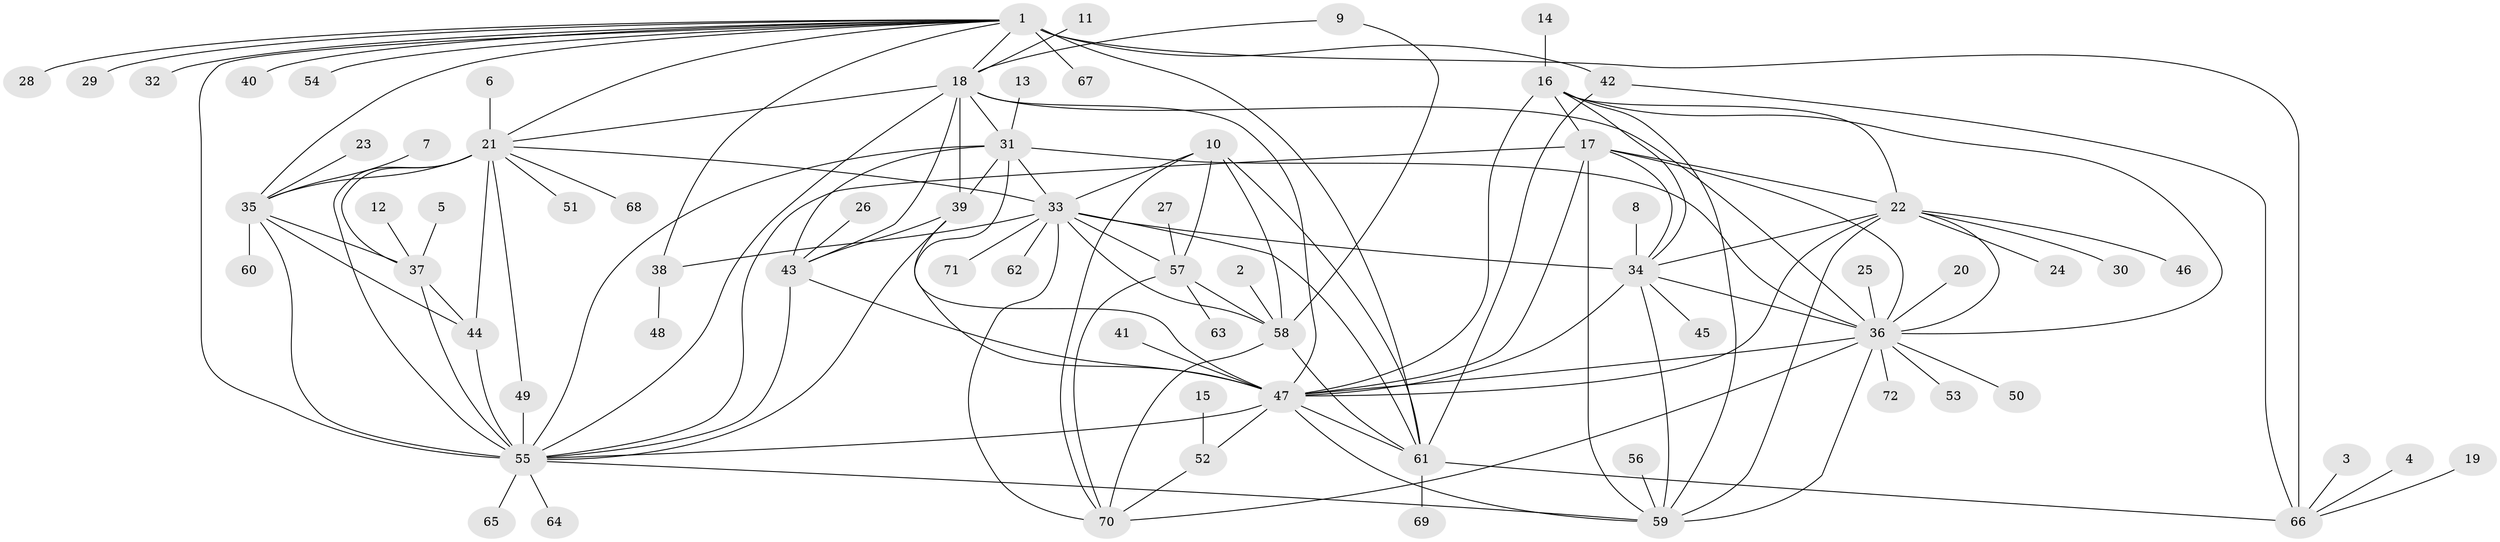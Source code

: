 // original degree distribution, {15: 0.006944444444444444, 9: 0.05555555555555555, 7: 0.027777777777777776, 6: 0.027777777777777776, 11: 0.034722222222222224, 12: 0.027777777777777776, 8: 0.013888888888888888, 13: 0.006944444444444444, 10: 0.041666666666666664, 2: 0.1111111111111111, 1: 0.5833333333333334, 3: 0.04861111111111111, 5: 0.013888888888888888}
// Generated by graph-tools (version 1.1) at 2025/26/03/09/25 03:26:34]
// undirected, 72 vertices, 130 edges
graph export_dot {
graph [start="1"]
  node [color=gray90,style=filled];
  1;
  2;
  3;
  4;
  5;
  6;
  7;
  8;
  9;
  10;
  11;
  12;
  13;
  14;
  15;
  16;
  17;
  18;
  19;
  20;
  21;
  22;
  23;
  24;
  25;
  26;
  27;
  28;
  29;
  30;
  31;
  32;
  33;
  34;
  35;
  36;
  37;
  38;
  39;
  40;
  41;
  42;
  43;
  44;
  45;
  46;
  47;
  48;
  49;
  50;
  51;
  52;
  53;
  54;
  55;
  56;
  57;
  58;
  59;
  60;
  61;
  62;
  63;
  64;
  65;
  66;
  67;
  68;
  69;
  70;
  71;
  72;
  1 -- 18 [weight=1.0];
  1 -- 21 [weight=2.0];
  1 -- 28 [weight=1.0];
  1 -- 29 [weight=1.0];
  1 -- 32 [weight=1.0];
  1 -- 35 [weight=1.0];
  1 -- 38 [weight=1.0];
  1 -- 40 [weight=1.0];
  1 -- 42 [weight=4.0];
  1 -- 54 [weight=1.0];
  1 -- 55 [weight=2.0];
  1 -- 61 [weight=4.0];
  1 -- 66 [weight=4.0];
  1 -- 67 [weight=1.0];
  2 -- 58 [weight=1.0];
  3 -- 66 [weight=1.0];
  4 -- 66 [weight=1.0];
  5 -- 37 [weight=1.0];
  6 -- 21 [weight=1.0];
  7 -- 35 [weight=1.0];
  8 -- 34 [weight=1.0];
  9 -- 18 [weight=1.0];
  9 -- 58 [weight=1.0];
  10 -- 33 [weight=2.0];
  10 -- 57 [weight=2.0];
  10 -- 58 [weight=4.0];
  10 -- 61 [weight=1.0];
  10 -- 70 [weight=2.0];
  11 -- 18 [weight=1.0];
  12 -- 37 [weight=1.0];
  13 -- 31 [weight=1.0];
  14 -- 16 [weight=1.0];
  15 -- 52 [weight=1.0];
  16 -- 17 [weight=1.0];
  16 -- 22 [weight=1.0];
  16 -- 34 [weight=1.0];
  16 -- 36 [weight=1.0];
  16 -- 47 [weight=1.0];
  16 -- 59 [weight=1.0];
  17 -- 22 [weight=1.0];
  17 -- 34 [weight=1.0];
  17 -- 36 [weight=1.0];
  17 -- 47 [weight=1.0];
  17 -- 55 [weight=1.0];
  17 -- 59 [weight=1.0];
  18 -- 21 [weight=1.0];
  18 -- 31 [weight=1.0];
  18 -- 36 [weight=1.0];
  18 -- 39 [weight=2.0];
  18 -- 43 [weight=1.0];
  18 -- 47 [weight=1.0];
  18 -- 55 [weight=1.0];
  19 -- 66 [weight=1.0];
  20 -- 36 [weight=1.0];
  21 -- 33 [weight=1.0];
  21 -- 35 [weight=2.0];
  21 -- 37 [weight=2.0];
  21 -- 44 [weight=4.0];
  21 -- 49 [weight=1.0];
  21 -- 51 [weight=1.0];
  21 -- 55 [weight=2.0];
  21 -- 68 [weight=1.0];
  22 -- 24 [weight=1.0];
  22 -- 30 [weight=1.0];
  22 -- 34 [weight=1.0];
  22 -- 36 [weight=1.0];
  22 -- 46 [weight=1.0];
  22 -- 47 [weight=1.0];
  22 -- 59 [weight=1.0];
  23 -- 35 [weight=1.0];
  25 -- 36 [weight=1.0];
  26 -- 43 [weight=1.0];
  27 -- 57 [weight=1.0];
  31 -- 33 [weight=1.0];
  31 -- 36 [weight=1.0];
  31 -- 39 [weight=2.0];
  31 -- 43 [weight=1.0];
  31 -- 47 [weight=1.0];
  31 -- 55 [weight=1.0];
  33 -- 34 [weight=1.0];
  33 -- 38 [weight=1.0];
  33 -- 57 [weight=1.0];
  33 -- 58 [weight=2.0];
  33 -- 61 [weight=1.0];
  33 -- 62 [weight=1.0];
  33 -- 70 [weight=1.0];
  33 -- 71 [weight=1.0];
  34 -- 36 [weight=1.0];
  34 -- 45 [weight=1.0];
  34 -- 47 [weight=1.0];
  34 -- 59 [weight=1.0];
  35 -- 37 [weight=1.0];
  35 -- 44 [weight=2.0];
  35 -- 55 [weight=1.0];
  35 -- 60 [weight=1.0];
  36 -- 47 [weight=1.0];
  36 -- 50 [weight=1.0];
  36 -- 53 [weight=1.0];
  36 -- 59 [weight=1.0];
  36 -- 70 [weight=1.0];
  36 -- 72 [weight=1.0];
  37 -- 44 [weight=2.0];
  37 -- 55 [weight=1.0];
  38 -- 48 [weight=1.0];
  39 -- 43 [weight=2.0];
  39 -- 47 [weight=2.0];
  39 -- 55 [weight=2.0];
  41 -- 47 [weight=1.0];
  42 -- 61 [weight=1.0];
  42 -- 66 [weight=1.0];
  43 -- 47 [weight=1.0];
  43 -- 55 [weight=1.0];
  44 -- 55 [weight=2.0];
  47 -- 52 [weight=1.0];
  47 -- 55 [weight=1.0];
  47 -- 59 [weight=1.0];
  47 -- 61 [weight=1.0];
  49 -- 55 [weight=1.0];
  52 -- 70 [weight=1.0];
  55 -- 59 [weight=1.0];
  55 -- 64 [weight=1.0];
  55 -- 65 [weight=1.0];
  56 -- 59 [weight=1.0];
  57 -- 58 [weight=2.0];
  57 -- 63 [weight=1.0];
  57 -- 70 [weight=1.0];
  58 -- 61 [weight=1.0];
  58 -- 70 [weight=2.0];
  61 -- 66 [weight=1.0];
  61 -- 69 [weight=1.0];
}
